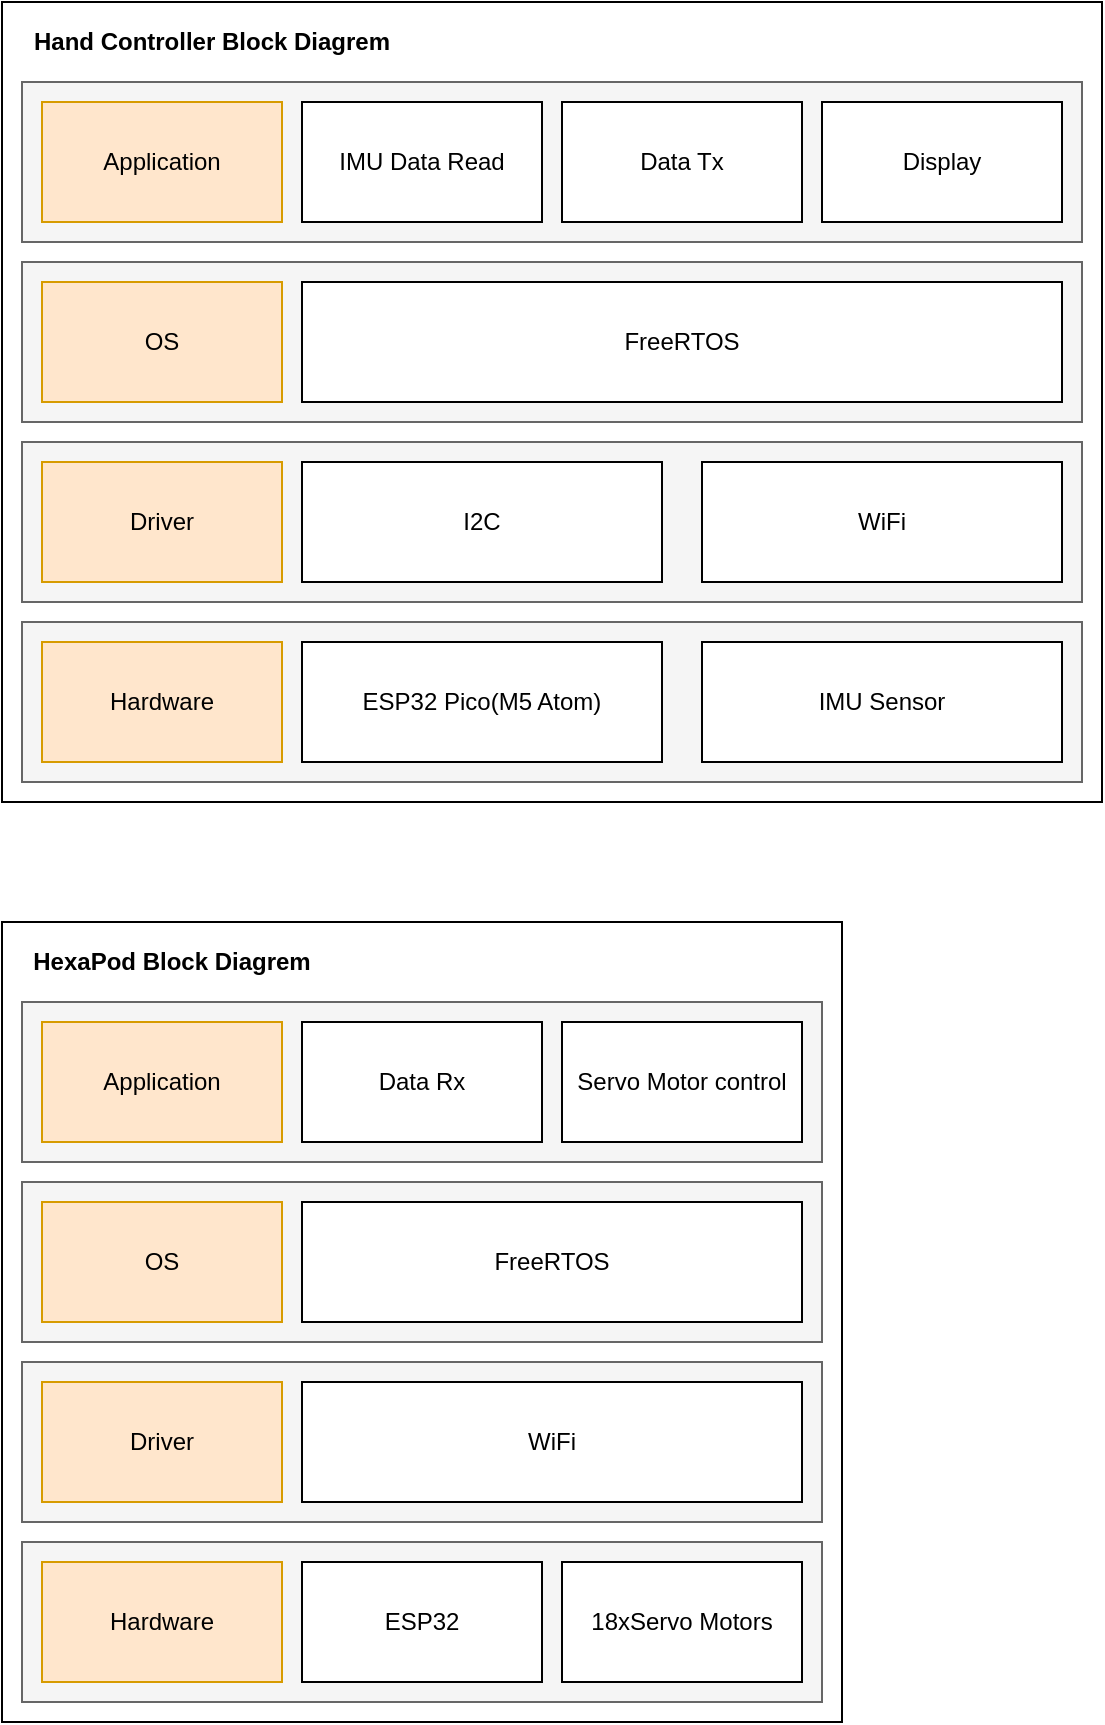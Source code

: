 <mxfile version="13.0.3" type="device"><diagram id="rUL0Cxou2XDhfm0n0hdP" name="Page-1"><mxGraphModel dx="1086" dy="806" grid="1" gridSize="10" guides="1" tooltips="1" connect="1" arrows="1" fold="1" page="1" pageScale="1" pageWidth="850" pageHeight="1100" math="0" shadow="0"><root><mxCell id="0"/><mxCell id="1" parent="0"/><mxCell id="ENDdLETBR3Sm7DZhlFxi-20" value="" style="rounded=0;whiteSpace=wrap;html=1;" vertex="1" parent="1"><mxGeometry x="110" y="180" width="550" height="400" as="geometry"/></mxCell><mxCell id="ENDdLETBR3Sm7DZhlFxi-1" value="" style="rounded=0;whiteSpace=wrap;html=1;fillColor=#f5f5f5;strokeColor=#666666;fontColor=#333333;" vertex="1" parent="1"><mxGeometry x="120" y="400" width="530" height="80" as="geometry"/></mxCell><mxCell id="ENDdLETBR3Sm7DZhlFxi-2" value="Driver" style="rounded=0;whiteSpace=wrap;html=1;fillColor=#ffe6cc;strokeColor=#d79b00;" vertex="1" parent="1"><mxGeometry x="130" y="410" width="120" height="60" as="geometry"/></mxCell><mxCell id="ENDdLETBR3Sm7DZhlFxi-3" value="I2C" style="rounded=0;whiteSpace=wrap;html=1;" vertex="1" parent="1"><mxGeometry x="260" y="410" width="180" height="60" as="geometry"/></mxCell><mxCell id="ENDdLETBR3Sm7DZhlFxi-4" value="WiFi" style="rounded=0;whiteSpace=wrap;html=1;" vertex="1" parent="1"><mxGeometry x="460" y="410" width="180" height="60" as="geometry"/></mxCell><mxCell id="ENDdLETBR3Sm7DZhlFxi-5" value="" style="rounded=0;whiteSpace=wrap;html=1;fillColor=#f5f5f5;strokeColor=#666666;fontColor=#333333;" vertex="1" parent="1"><mxGeometry x="120" y="310" width="530" height="80" as="geometry"/></mxCell><mxCell id="ENDdLETBR3Sm7DZhlFxi-7" value="OS" style="rounded=0;whiteSpace=wrap;html=1;fillColor=#ffe6cc;strokeColor=#d79b00;" vertex="1" parent="1"><mxGeometry x="130" y="320" width="120" height="60" as="geometry"/></mxCell><mxCell id="ENDdLETBR3Sm7DZhlFxi-8" value="" style="rounded=0;whiteSpace=wrap;html=1;fillColor=#f5f5f5;strokeColor=#666666;fontColor=#333333;" vertex="1" parent="1"><mxGeometry x="120" y="490" width="530" height="80" as="geometry"/></mxCell><mxCell id="ENDdLETBR3Sm7DZhlFxi-10" value="Hardware" style="rounded=0;whiteSpace=wrap;html=1;fillColor=#ffe6cc;strokeColor=#d79b00;" vertex="1" parent="1"><mxGeometry x="130" y="500" width="120" height="60" as="geometry"/></mxCell><mxCell id="ENDdLETBR3Sm7DZhlFxi-11" value="ESP32 Pico(M5 Atom)" style="rounded=0;whiteSpace=wrap;html=1;" vertex="1" parent="1"><mxGeometry x="260" y="500" width="180" height="60" as="geometry"/></mxCell><mxCell id="ENDdLETBR3Sm7DZhlFxi-12" value="FreeRTOS" style="rounded=0;whiteSpace=wrap;html=1;" vertex="1" parent="1"><mxGeometry x="260" y="320" width="380" height="60" as="geometry"/></mxCell><mxCell id="ENDdLETBR3Sm7DZhlFxi-13" value="" style="rounded=0;whiteSpace=wrap;html=1;fillColor=#f5f5f5;strokeColor=#666666;fontColor=#333333;" vertex="1" parent="1"><mxGeometry x="120" y="220" width="530" height="80" as="geometry"/></mxCell><mxCell id="ENDdLETBR3Sm7DZhlFxi-14" value="Application" style="rounded=0;whiteSpace=wrap;html=1;fillColor=#ffe6cc;strokeColor=#d79b00;" vertex="1" parent="1"><mxGeometry x="130" y="230" width="120" height="60" as="geometry"/></mxCell><mxCell id="ENDdLETBR3Sm7DZhlFxi-15" value="IMU Data Read" style="rounded=0;whiteSpace=wrap;html=1;" vertex="1" parent="1"><mxGeometry x="260" y="230" width="120" height="60" as="geometry"/></mxCell><mxCell id="ENDdLETBR3Sm7DZhlFxi-16" value="IMU Sensor" style="rounded=0;whiteSpace=wrap;html=1;" vertex="1" parent="1"><mxGeometry x="460" y="500" width="180" height="60" as="geometry"/></mxCell><mxCell id="ENDdLETBR3Sm7DZhlFxi-17" value="Data Tx" style="rounded=0;whiteSpace=wrap;html=1;" vertex="1" parent="1"><mxGeometry x="390" y="230" width="120" height="60" as="geometry"/></mxCell><mxCell id="ENDdLETBR3Sm7DZhlFxi-18" value="Display" style="rounded=0;whiteSpace=wrap;html=1;" vertex="1" parent="1"><mxGeometry x="520" y="230" width="120" height="60" as="geometry"/></mxCell><mxCell id="ENDdLETBR3Sm7DZhlFxi-21" value="&lt;b&gt;Hand Controller Block Diagrem&lt;/b&gt;" style="text;html=1;strokeColor=none;fillColor=none;align=center;verticalAlign=middle;whiteSpace=wrap;rounded=0;" vertex="1" parent="1"><mxGeometry x="120" y="190" width="190" height="20" as="geometry"/></mxCell><mxCell id="ENDdLETBR3Sm7DZhlFxi-22" value="" style="rounded=0;whiteSpace=wrap;html=1;" vertex="1" parent="1"><mxGeometry x="110" y="640" width="420" height="400" as="geometry"/></mxCell><mxCell id="ENDdLETBR3Sm7DZhlFxi-23" value="" style="rounded=0;whiteSpace=wrap;html=1;fillColor=#f5f5f5;strokeColor=#666666;fontColor=#333333;" vertex="1" parent="1"><mxGeometry x="120" y="860" width="400" height="80" as="geometry"/></mxCell><mxCell id="ENDdLETBR3Sm7DZhlFxi-24" value="Driver" style="rounded=0;whiteSpace=wrap;html=1;fillColor=#ffe6cc;strokeColor=#d79b00;" vertex="1" parent="1"><mxGeometry x="130" y="870" width="120" height="60" as="geometry"/></mxCell><mxCell id="ENDdLETBR3Sm7DZhlFxi-26" value="WiFi" style="rounded=0;whiteSpace=wrap;html=1;" vertex="1" parent="1"><mxGeometry x="260" y="870" width="250" height="60" as="geometry"/></mxCell><mxCell id="ENDdLETBR3Sm7DZhlFxi-27" value="" style="rounded=0;whiteSpace=wrap;html=1;fillColor=#f5f5f5;strokeColor=#666666;fontColor=#333333;" vertex="1" parent="1"><mxGeometry x="120" y="770" width="400" height="80" as="geometry"/></mxCell><mxCell id="ENDdLETBR3Sm7DZhlFxi-28" value="OS" style="rounded=0;whiteSpace=wrap;html=1;fillColor=#ffe6cc;strokeColor=#d79b00;" vertex="1" parent="1"><mxGeometry x="130" y="780" width="120" height="60" as="geometry"/></mxCell><mxCell id="ENDdLETBR3Sm7DZhlFxi-29" value="" style="rounded=0;whiteSpace=wrap;html=1;fillColor=#f5f5f5;strokeColor=#666666;fontColor=#333333;" vertex="1" parent="1"><mxGeometry x="120" y="950" width="400" height="80" as="geometry"/></mxCell><mxCell id="ENDdLETBR3Sm7DZhlFxi-30" value="Hardware" style="rounded=0;whiteSpace=wrap;html=1;fillColor=#ffe6cc;strokeColor=#d79b00;" vertex="1" parent="1"><mxGeometry x="130" y="960" width="120" height="60" as="geometry"/></mxCell><mxCell id="ENDdLETBR3Sm7DZhlFxi-31" value="ESP32" style="rounded=0;whiteSpace=wrap;html=1;" vertex="1" parent="1"><mxGeometry x="260" y="960" width="120" height="60" as="geometry"/></mxCell><mxCell id="ENDdLETBR3Sm7DZhlFxi-32" value="FreeRTOS" style="rounded=0;whiteSpace=wrap;html=1;" vertex="1" parent="1"><mxGeometry x="260" y="780" width="250" height="60" as="geometry"/></mxCell><mxCell id="ENDdLETBR3Sm7DZhlFxi-33" value="" style="rounded=0;whiteSpace=wrap;html=1;fillColor=#f5f5f5;strokeColor=#666666;fontColor=#333333;" vertex="1" parent="1"><mxGeometry x="120" y="680" width="400" height="80" as="geometry"/></mxCell><mxCell id="ENDdLETBR3Sm7DZhlFxi-34" value="Application" style="rounded=0;whiteSpace=wrap;html=1;fillColor=#ffe6cc;strokeColor=#d79b00;" vertex="1" parent="1"><mxGeometry x="130" y="690" width="120" height="60" as="geometry"/></mxCell><mxCell id="ENDdLETBR3Sm7DZhlFxi-37" value="Data Rx" style="rounded=0;whiteSpace=wrap;html=1;" vertex="1" parent="1"><mxGeometry x="260" y="690" width="120" height="60" as="geometry"/></mxCell><mxCell id="ENDdLETBR3Sm7DZhlFxi-38" value="Servo Motor control" style="rounded=0;whiteSpace=wrap;html=1;" vertex="1" parent="1"><mxGeometry x="390" y="690" width="120" height="60" as="geometry"/></mxCell><mxCell id="ENDdLETBR3Sm7DZhlFxi-39" value="&lt;b&gt;HexaPod Block Diagrem&lt;/b&gt;" style="text;html=1;strokeColor=none;fillColor=none;align=center;verticalAlign=middle;whiteSpace=wrap;rounded=0;" vertex="1" parent="1"><mxGeometry x="120" y="650" width="150" height="20" as="geometry"/></mxCell><mxCell id="ENDdLETBR3Sm7DZhlFxi-40" value="18xServo Motors" style="rounded=0;whiteSpace=wrap;html=1;" vertex="1" parent="1"><mxGeometry x="390" y="960" width="120" height="60" as="geometry"/></mxCell></root></mxGraphModel></diagram></mxfile>